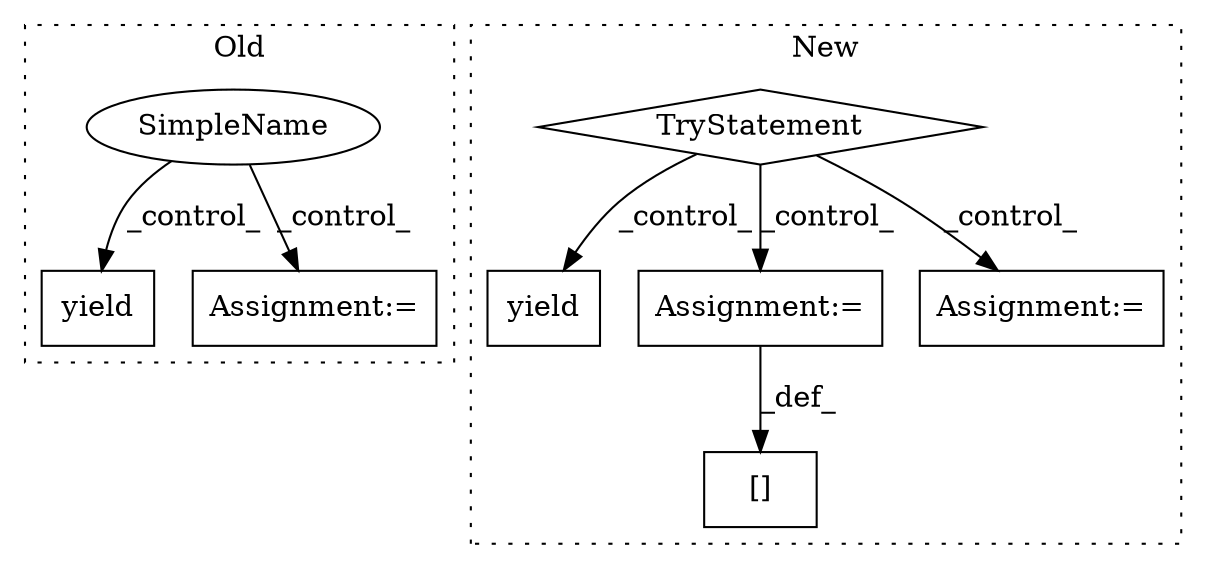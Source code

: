 digraph G {
subgraph cluster0 {
1 [label="yield" a="112" s="3088" l="7" shape="box"];
6 [label="SimpleName" a="42" s="" l="" shape="ellipse"];
7 [label="Assignment:=" a="7" s="3135" l="2" shape="box"];
label = "Old";
style="dotted";
}
subgraph cluster1 {
2 [label="TryStatement" a="54" s="3169" l="4" shape="diamond"];
3 [label="yield" a="112" s="3306" l="7" shape="box"];
4 [label="Assignment:=" a="7" s="3189" l="1" shape="box"];
5 [label="Assignment:=" a="7" s="3251" l="2" shape="box"];
8 [label="[]" a="2" s="3183,3188" l="4,1" shape="box"];
label = "New";
style="dotted";
}
2 -> 5 [label="_control_"];
2 -> 3 [label="_control_"];
2 -> 4 [label="_control_"];
4 -> 8 [label="_def_"];
6 -> 7 [label="_control_"];
6 -> 1 [label="_control_"];
}